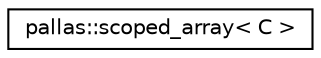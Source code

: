digraph "Graphical Class Hierarchy"
{
  edge [fontname="Helvetica",fontsize="10",labelfontname="Helvetica",labelfontsize="10"];
  node [fontname="Helvetica",fontsize="10",shape=record];
  rankdir="LR";
  Node1 [label="pallas::scoped_array\< C \>",height=0.2,width=0.4,color="black", fillcolor="white", style="filled",URL="$classpallas_1_1scoped__array.html"];
}
